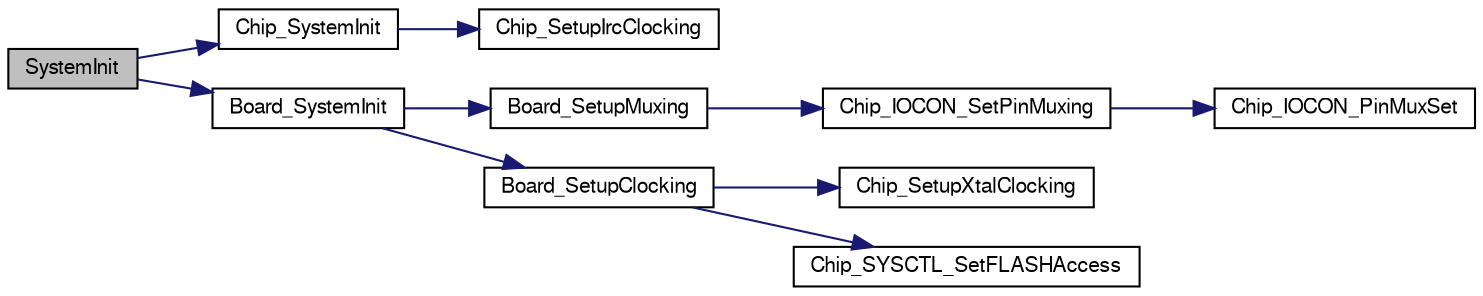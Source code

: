digraph "SystemInit"
{
  edge [fontname="FreeSans",fontsize="10",labelfontname="FreeSans",labelfontsize="10"];
  node [fontname="FreeSans",fontsize="10",shape=record];
  rankdir="LR";
  Node1 [label="SystemInit",height=0.2,width=0.4,color="black", fillcolor="grey75", style="filled", fontcolor="black"];
  Node1 -> Node2 [color="midnightblue",fontsize="10",style="solid"];
  Node2 [label="Chip_SystemInit",height=0.2,width=0.4,color="black", fillcolor="white", style="filled",URL="$group__SUPPORT__17XX__40XX__FUNC.html#ga3450fa020f6b569cc2deb69c11e11b7c",tooltip="Set up and initialize hardware prior to call to main() "];
  Node2 -> Node3 [color="midnightblue",fontsize="10",style="solid"];
  Node3 [label="Chip_SetupIrcClocking",height=0.2,width=0.4,color="black", fillcolor="white", style="filled",URL="$group__SUPPORT__17XX__40XX__FUNC.html#ga6eff97a8da15798119eada6c5f000404",tooltip="Clock and PLL initialization based on the internal oscillator. "];
  Node1 -> Node4 [color="midnightblue",fontsize="10",style="solid"];
  Node4 [label="Board_SystemInit",height=0.2,width=0.4,color="black", fillcolor="white", style="filled",URL="$group__BOARD__COMMON__API.html#gaeb60ea85499a4208167ae2540086516a",tooltip="Setup and initialize hardware prior to call to main() "];
  Node4 -> Node5 [color="midnightblue",fontsize="10",style="solid"];
  Node5 [label="Board_SetupMuxing",height=0.2,width=0.4,color="black", fillcolor="white", style="filled",URL="$group__BOARD__COMMON__API.html#ga8ac1dc465c66e1cc00f5ffd346904d97",tooltip="Setup pin multiplexer per board schematics. "];
  Node5 -> Node6 [color="midnightblue",fontsize="10",style="solid"];
  Node6 [label="Chip_IOCON_SetPinMuxing",height=0.2,width=0.4,color="black", fillcolor="white", style="filled",URL="$group__IOCON__17XX__40XX.html#gad97c96e401016cf296e6d20454f1c522",tooltip="Set all I/O Control pin muxing. "];
  Node6 -> Node7 [color="midnightblue",fontsize="10",style="solid"];
  Node7 [label="Chip_IOCON_PinMuxSet",height=0.2,width=0.4,color="black", fillcolor="white", style="filled",URL="$group__IOCON__17XX__40XX.html#ga5db68254cabb0d4cd4558d81557b77e4",tooltip="Sets I/O Control pin mux. "];
  Node4 -> Node8 [color="midnightblue",fontsize="10",style="solid"];
  Node8 [label="Board_SetupClocking",height=0.2,width=0.4,color="black", fillcolor="white", style="filled",URL="$group__BOARD__COMMON__API.html#gae417dc93d00f1a89f74220e569fac777",tooltip="Setup system clocking. "];
  Node8 -> Node9 [color="midnightblue",fontsize="10",style="solid"];
  Node9 [label="Chip_SetupXtalClocking",height=0.2,width=0.4,color="black", fillcolor="white", style="filled",URL="$group__SUPPORT__17XX__40XX__FUNC.html#ga18737e4a022570724c77c5cdea9c0258",tooltip="Clock and PLL initialization based on the external oscillator. "];
  Node8 -> Node10 [color="midnightblue",fontsize="10",style="solid"];
  Node10 [label="Chip_SYSCTL_SetFLASHAccess",height=0.2,width=0.4,color="black", fillcolor="white", style="filled",URL="$group__SYSCTL__17XX__40XX.html#gacaea88993f709565eb0166779426b6d8",tooltip="Set FLASH memory access time in clocks. "];
}
